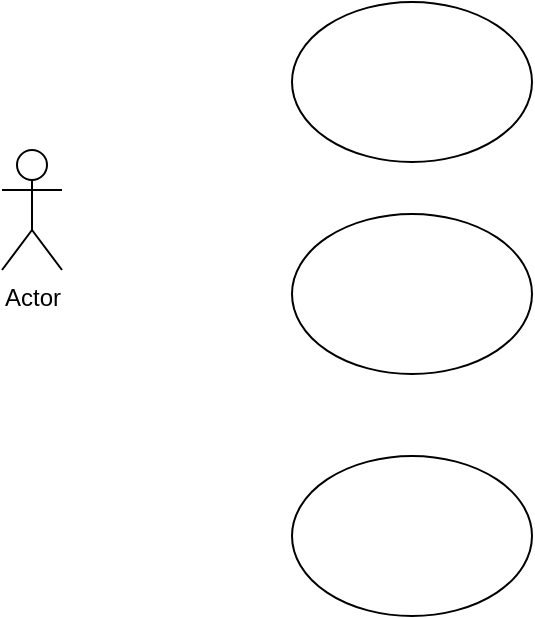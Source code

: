 <mxfile version="26.0.14">
  <diagram name="Page-1" id="z5ygo8aueXD7QbDK779G">
    <mxGraphModel dx="1089" dy="1544" grid="0" gridSize="10" guides="1" tooltips="1" connect="1" arrows="1" fold="1" page="0" pageScale="1" pageWidth="850" pageHeight="1100" math="0" shadow="0">
      <root>
        <mxCell id="0" />
        <mxCell id="1" parent="0" />
        <mxCell id="PnSv_0IQH46BmFg6rcT1-1" value="Actor" style="shape=umlActor;verticalLabelPosition=bottom;verticalAlign=top;html=1;outlineConnect=0;" vertex="1" parent="1">
          <mxGeometry x="-635" y="-758" width="30" height="60" as="geometry" />
        </mxCell>
        <mxCell id="PnSv_0IQH46BmFg6rcT1-3" value="" style="ellipse;whiteSpace=wrap;html=1;" vertex="1" parent="1">
          <mxGeometry x="-490" y="-832" width="120" height="80" as="geometry" />
        </mxCell>
        <mxCell id="PnSv_0IQH46BmFg6rcT1-4" value="" style="ellipse;whiteSpace=wrap;html=1;" vertex="1" parent="1">
          <mxGeometry x="-490" y="-726" width="120" height="80" as="geometry" />
        </mxCell>
        <mxCell id="PnSv_0IQH46BmFg6rcT1-5" value="" style="ellipse;whiteSpace=wrap;html=1;" vertex="1" parent="1">
          <mxGeometry x="-490" y="-605" width="120" height="80" as="geometry" />
        </mxCell>
      </root>
    </mxGraphModel>
  </diagram>
</mxfile>
